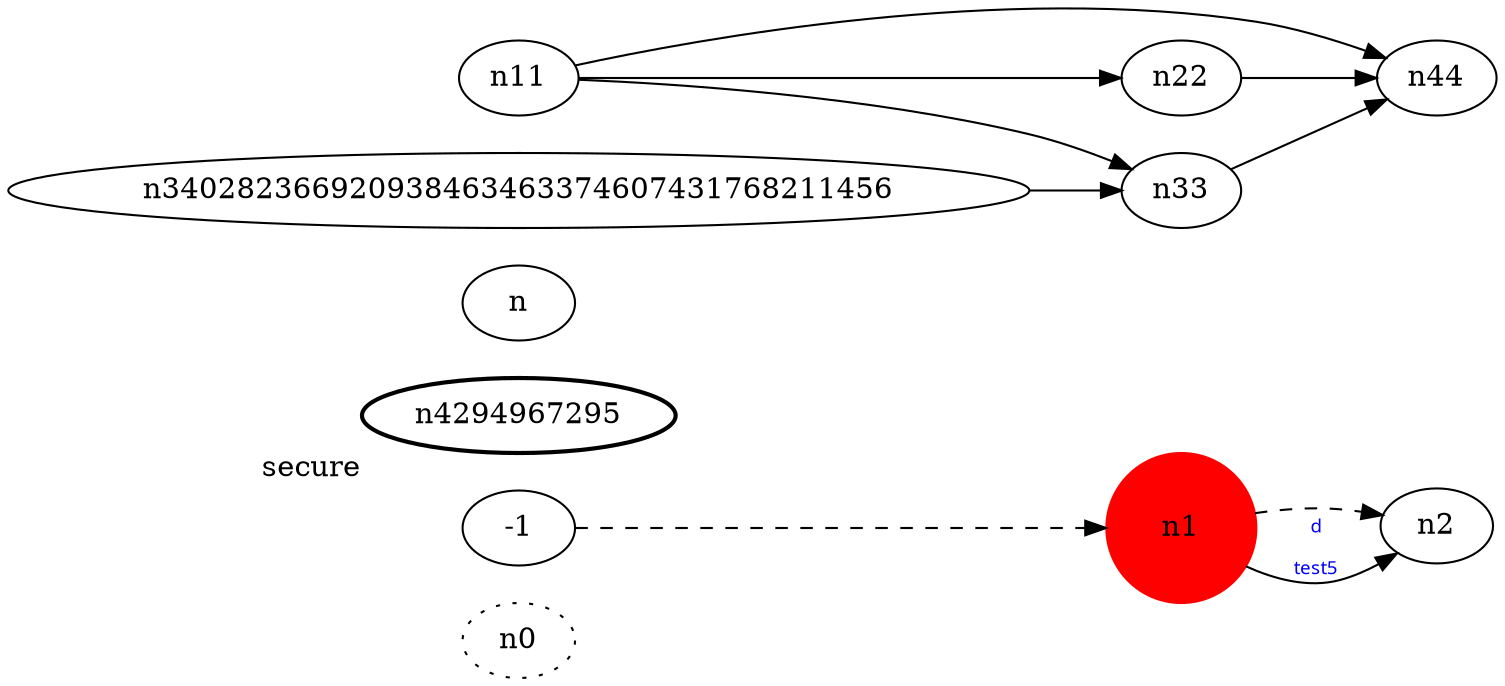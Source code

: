 digraph test5 {
	rankdir=LR;
	fontcolor=blue; /* c0; c1; c32769 -- c1 */
	n0 [style=dotted, fillcolor="#123456"]; // c2; c3; c2 -- c3
	n1 [height=1, width=1, color=red, style=filled];
	n4294967295 [style=bold, xlabel="secure"];
	n-1 -> n1 -> n2[style=dashed];
	n1 -> n2 [fontname="comic sans", label="d\n\l\G", fontcolor=blue, fontsize=9];
	n11 -> n22;
	n11 -> n33;
	n11 -> n44;
	n340282366920938463463374607431768211456 -> n33;
	n22 -> n44;
	n33 -> n44;
}
